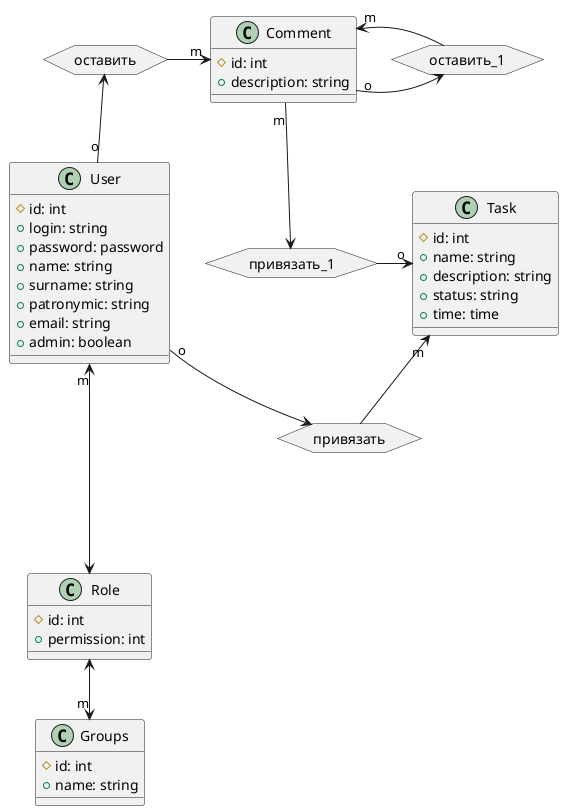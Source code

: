 @startuml Todoist
    class User {
        # id: int
        + login: string
        + password: password
        + name: string
        + surname: string
        + patronymic: string
        + email: string
        + admin: boolean
    }

    class Task {
        # id: int
        + name: string
        + description: string
        + status: string
        + time: time
    }
    
    class Comment {
        # id: int
        + description: string
    }

    class Groups {
        # id: int
        + name: string
    }

    class Role {
        # id: int
        + permission: int
    }

    hexagon привязать {

    }

    hexagon оставить {

    }

    hexagon привязать_1 {

    }

    hexagon оставить_1 {

    }

    User "о" -down-> привязать
    привязать -up-> "m" Task
    User "o" -up-> оставить
    оставить -> "m" Comment
    Comment "m" --> привязать_1
    привязать_1 -> "o" Task
    Comment "o" -> оставить_1
    оставить_1 -> "m" Comment
    User "m" <----> Role
    Role <--> "m" Groups
@enduml
